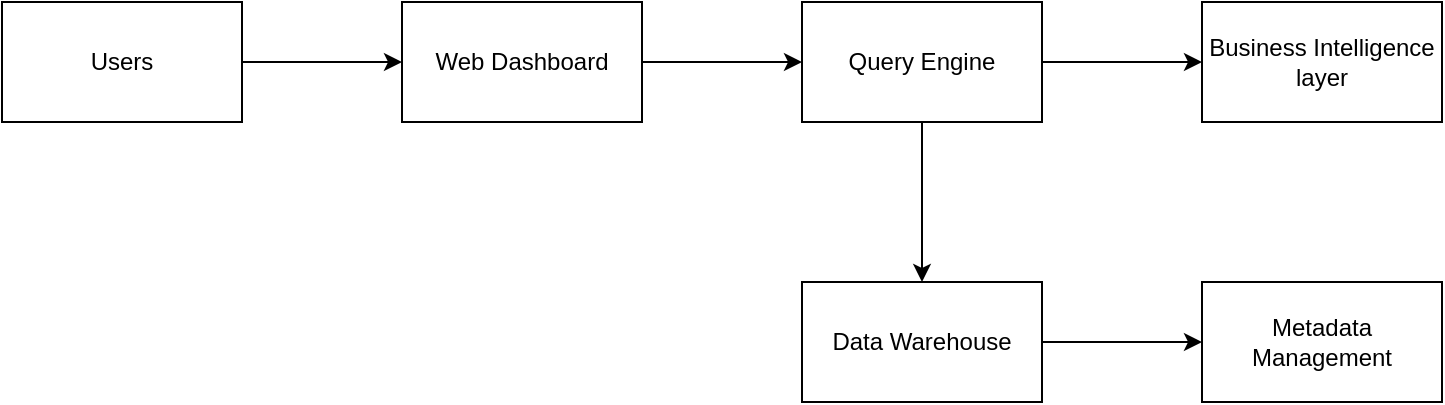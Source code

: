 <mxfile version="26.2.8">
  <diagram name="Page-1" id="8DqWpfltHrkVXi1484nu">
    <mxGraphModel dx="1236" dy="743" grid="1" gridSize="10" guides="1" tooltips="1" connect="1" arrows="1" fold="1" page="1" pageScale="1" pageWidth="850" pageHeight="1100" math="0" shadow="0">
      <root>
        <mxCell id="0" />
        <mxCell id="1" parent="0" />
        <mxCell id="-1TivhcGYGRs-QGlU1Dh-3" value="" style="edgeStyle=orthogonalEdgeStyle;rounded=0;orthogonalLoop=1;jettySize=auto;html=1;" edge="1" parent="1" source="-1TivhcGYGRs-QGlU1Dh-1" target="-1TivhcGYGRs-QGlU1Dh-2">
          <mxGeometry relative="1" as="geometry" />
        </mxCell>
        <mxCell id="-1TivhcGYGRs-QGlU1Dh-1" value="Users" style="rounded=0;whiteSpace=wrap;html=1;" vertex="1" parent="1">
          <mxGeometry x="70" y="130" width="120" height="60" as="geometry" />
        </mxCell>
        <mxCell id="-1TivhcGYGRs-QGlU1Dh-5" value="" style="edgeStyle=orthogonalEdgeStyle;rounded=0;orthogonalLoop=1;jettySize=auto;html=1;" edge="1" parent="1" source="-1TivhcGYGRs-QGlU1Dh-2" target="-1TivhcGYGRs-QGlU1Dh-4">
          <mxGeometry relative="1" as="geometry" />
        </mxCell>
        <mxCell id="-1TivhcGYGRs-QGlU1Dh-2" value="Web Dashboard" style="whiteSpace=wrap;html=1;rounded=0;" vertex="1" parent="1">
          <mxGeometry x="270" y="130" width="120" height="60" as="geometry" />
        </mxCell>
        <mxCell id="-1TivhcGYGRs-QGlU1Dh-7" value="" style="edgeStyle=orthogonalEdgeStyle;rounded=0;orthogonalLoop=1;jettySize=auto;html=1;" edge="1" parent="1" source="-1TivhcGYGRs-QGlU1Dh-4" target="-1TivhcGYGRs-QGlU1Dh-6">
          <mxGeometry relative="1" as="geometry" />
        </mxCell>
        <mxCell id="-1TivhcGYGRs-QGlU1Dh-9" value="" style="edgeStyle=orthogonalEdgeStyle;rounded=0;orthogonalLoop=1;jettySize=auto;html=1;" edge="1" parent="1" source="-1TivhcGYGRs-QGlU1Dh-4" target="-1TivhcGYGRs-QGlU1Dh-8">
          <mxGeometry relative="1" as="geometry" />
        </mxCell>
        <mxCell id="-1TivhcGYGRs-QGlU1Dh-4" value="Query Engine" style="whiteSpace=wrap;html=1;rounded=0;" vertex="1" parent="1">
          <mxGeometry x="470" y="130" width="120" height="60" as="geometry" />
        </mxCell>
        <mxCell id="-1TivhcGYGRs-QGlU1Dh-6" value="Business Intelligence layer" style="whiteSpace=wrap;html=1;rounded=0;" vertex="1" parent="1">
          <mxGeometry x="670" y="130" width="120" height="60" as="geometry" />
        </mxCell>
        <mxCell id="-1TivhcGYGRs-QGlU1Dh-11" value="" style="edgeStyle=orthogonalEdgeStyle;rounded=0;orthogonalLoop=1;jettySize=auto;html=1;" edge="1" parent="1" source="-1TivhcGYGRs-QGlU1Dh-8" target="-1TivhcGYGRs-QGlU1Dh-10">
          <mxGeometry relative="1" as="geometry" />
        </mxCell>
        <mxCell id="-1TivhcGYGRs-QGlU1Dh-8" value="Data Warehouse" style="whiteSpace=wrap;html=1;rounded=0;" vertex="1" parent="1">
          <mxGeometry x="470" y="270" width="120" height="60" as="geometry" />
        </mxCell>
        <mxCell id="-1TivhcGYGRs-QGlU1Dh-10" value="Metadata Management" style="whiteSpace=wrap;html=1;rounded=0;" vertex="1" parent="1">
          <mxGeometry x="670" y="270" width="120" height="60" as="geometry" />
        </mxCell>
      </root>
    </mxGraphModel>
  </diagram>
</mxfile>
